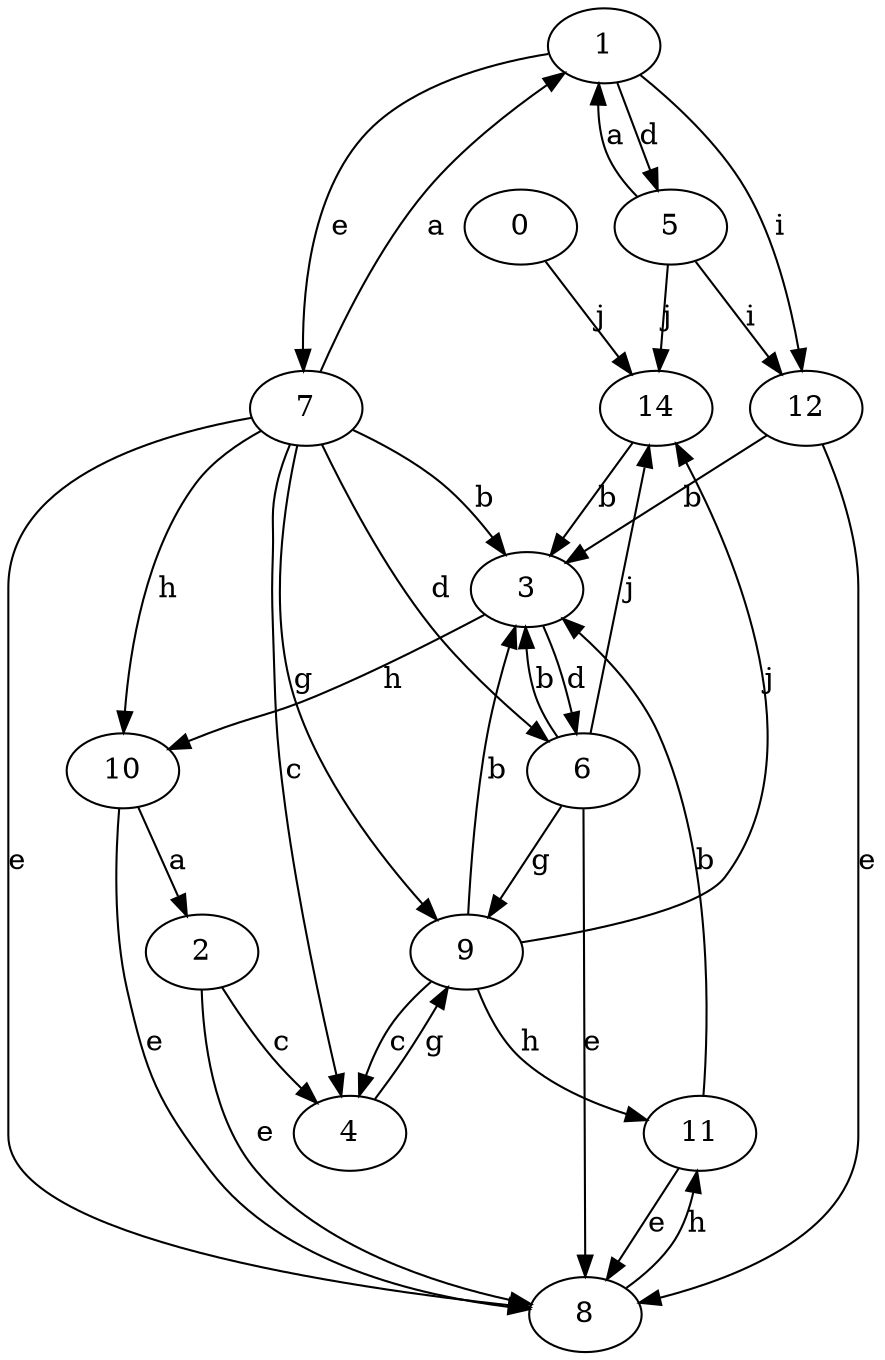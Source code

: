 strict digraph  {
1;
2;
3;
4;
5;
0;
6;
7;
8;
9;
10;
11;
12;
14;
1 -> 5  [label=d];
1 -> 7  [label=e];
1 -> 12  [label=i];
2 -> 4  [label=c];
2 -> 8  [label=e];
3 -> 6  [label=d];
3 -> 10  [label=h];
4 -> 9  [label=g];
5 -> 1  [label=a];
5 -> 12  [label=i];
5 -> 14  [label=j];
0 -> 14  [label=j];
6 -> 3  [label=b];
6 -> 8  [label=e];
6 -> 9  [label=g];
6 -> 14  [label=j];
7 -> 1  [label=a];
7 -> 3  [label=b];
7 -> 4  [label=c];
7 -> 6  [label=d];
7 -> 8  [label=e];
7 -> 9  [label=g];
7 -> 10  [label=h];
8 -> 11  [label=h];
9 -> 3  [label=b];
9 -> 4  [label=c];
9 -> 11  [label=h];
9 -> 14  [label=j];
10 -> 2  [label=a];
10 -> 8  [label=e];
11 -> 3  [label=b];
11 -> 8  [label=e];
12 -> 3  [label=b];
12 -> 8  [label=e];
14 -> 3  [label=b];
}
